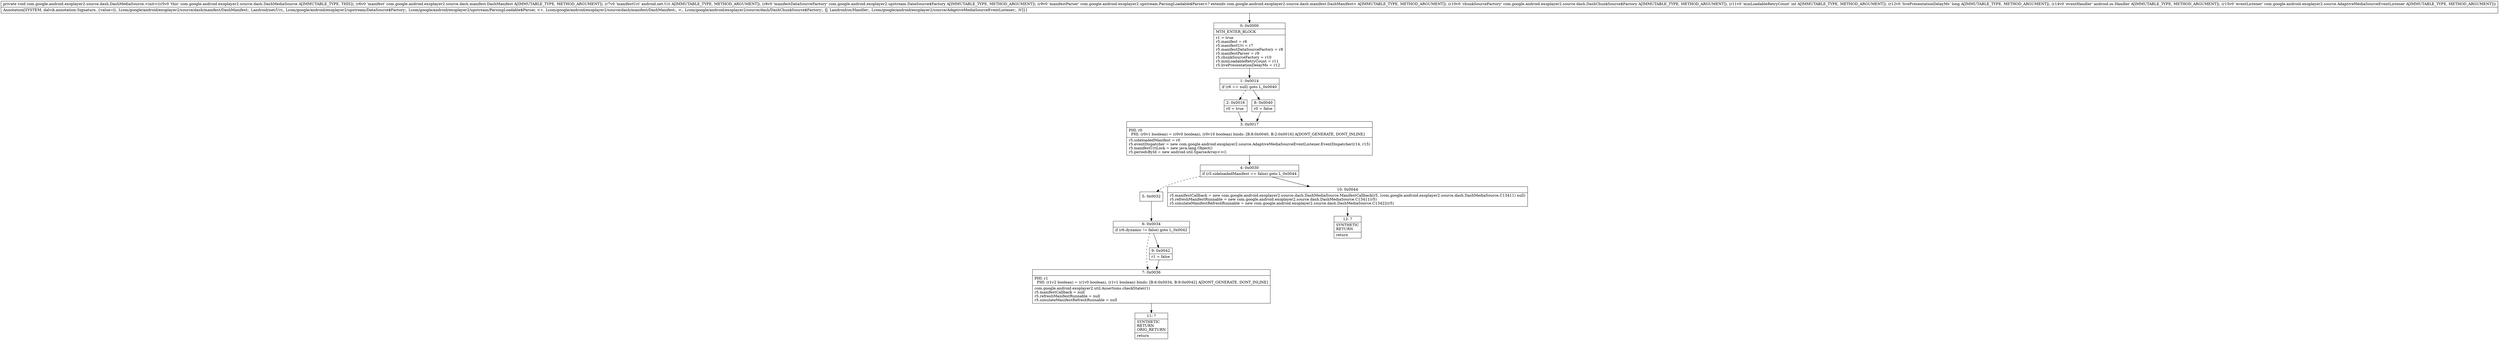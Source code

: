 digraph "CFG forcom.google.android.exoplayer2.source.dash.DashMediaSource.\<init\>(Lcom\/google\/android\/exoplayer2\/source\/dash\/manifest\/DashManifest;Landroid\/net\/Uri;Lcom\/google\/android\/exoplayer2\/upstream\/DataSource$Factory;Lcom\/google\/android\/exoplayer2\/upstream\/ParsingLoadable$Parser;Lcom\/google\/android\/exoplayer2\/source\/dash\/DashChunkSource$Factory;IJLandroid\/os\/Handler;Lcom\/google\/android\/exoplayer2\/source\/AdaptiveMediaSourceEventListener;)V" {
Node_0 [shape=record,label="{0\:\ 0x0000|MTH_ENTER_BLOCK\l|r1 = true\lr5.manifest = r6\lr5.manifestUri = r7\lr5.manifestDataSourceFactory = r8\lr5.manifestParser = r9\lr5.chunkSourceFactory = r10\lr5.minLoadableRetryCount = r11\lr5.livePresentationDelayMs = r12\l}"];
Node_1 [shape=record,label="{1\:\ 0x0014|if (r6 == null) goto L_0x0040\l}"];
Node_2 [shape=record,label="{2\:\ 0x0016|r0 = true\l}"];
Node_3 [shape=record,label="{3\:\ 0x0017|PHI: r0 \l  PHI: (r0v1 boolean) = (r0v0 boolean), (r0v10 boolean) binds: [B:8:0x0040, B:2:0x0016] A[DONT_GENERATE, DONT_INLINE]\l|r5.sideloadedManifest = r0\lr5.eventDispatcher = new com.google.android.exoplayer2.source.AdaptiveMediaSourceEventListener.EventDispatcher(r14, r15)\lr5.manifestUriLock = new java.lang.Object()\lr5.periodsById = new android.util.SparseArray\<\>()\l}"];
Node_4 [shape=record,label="{4\:\ 0x0030|if (r5.sideloadedManifest == false) goto L_0x0044\l}"];
Node_5 [shape=record,label="{5\:\ 0x0032}"];
Node_6 [shape=record,label="{6\:\ 0x0034|if (r6.dynamic != false) goto L_0x0042\l}"];
Node_7 [shape=record,label="{7\:\ 0x0036|PHI: r1 \l  PHI: (r1v2 boolean) = (r1v0 boolean), (r1v1 boolean) binds: [B:6:0x0034, B:9:0x0042] A[DONT_GENERATE, DONT_INLINE]\l|com.google.android.exoplayer2.util.Assertions.checkState(r1)\lr5.manifestCallback = null\lr5.refreshManifestRunnable = null\lr5.simulateManifestRefreshRunnable = null\l}"];
Node_8 [shape=record,label="{8\:\ 0x0040|r0 = false\l}"];
Node_9 [shape=record,label="{9\:\ 0x0042|r1 = false\l}"];
Node_10 [shape=record,label="{10\:\ 0x0044|r5.manifestCallback = new com.google.android.exoplayer2.source.dash.DashMediaSource.ManifestCallback(r5, (com.google.android.exoplayer2.source.dash.DashMediaSource.C13411) null)\lr5.refreshManifestRunnable = new com.google.android.exoplayer2.source.dash.DashMediaSource.C13411(r5)\lr5.simulateManifestRefreshRunnable = new com.google.android.exoplayer2.source.dash.DashMediaSource.C13422(r5)\l}"];
Node_11 [shape=record,label="{11\:\ ?|SYNTHETIC\lRETURN\lORIG_RETURN\l|return\l}"];
Node_12 [shape=record,label="{12\:\ ?|SYNTHETIC\lRETURN\l|return\l}"];
MethodNode[shape=record,label="{private void com.google.android.exoplayer2.source.dash.DashMediaSource.\<init\>((r5v0 'this' com.google.android.exoplayer2.source.dash.DashMediaSource A[IMMUTABLE_TYPE, THIS]), (r6v0 'manifest' com.google.android.exoplayer2.source.dash.manifest.DashManifest A[IMMUTABLE_TYPE, METHOD_ARGUMENT]), (r7v0 'manifestUri' android.net.Uri A[IMMUTABLE_TYPE, METHOD_ARGUMENT]), (r8v0 'manifestDataSourceFactory' com.google.android.exoplayer2.upstream.DataSource$Factory A[IMMUTABLE_TYPE, METHOD_ARGUMENT]), (r9v0 'manifestParser' com.google.android.exoplayer2.upstream.ParsingLoadable$Parser\<? extends com.google.android.exoplayer2.source.dash.manifest.DashManifest\> A[IMMUTABLE_TYPE, METHOD_ARGUMENT]), (r10v0 'chunkSourceFactory' com.google.android.exoplayer2.source.dash.DashChunkSource$Factory A[IMMUTABLE_TYPE, METHOD_ARGUMENT]), (r11v0 'minLoadableRetryCount' int A[IMMUTABLE_TYPE, METHOD_ARGUMENT]), (r12v0 'livePresentationDelayMs' long A[IMMUTABLE_TYPE, METHOD_ARGUMENT]), (r14v0 'eventHandler' android.os.Handler A[IMMUTABLE_TYPE, METHOD_ARGUMENT]), (r15v0 'eventListener' com.google.android.exoplayer2.source.AdaptiveMediaSourceEventListener A[IMMUTABLE_TYPE, METHOD_ARGUMENT]))  | Annotation[SYSTEM, dalvik.annotation.Signature, \{value=[(, Lcom\/google\/android\/exoplayer2\/source\/dash\/manifest\/DashManifest;, Landroid\/net\/Uri;, Lcom\/google\/android\/exoplayer2\/upstream\/DataSource$Factory;, Lcom\/google\/android\/exoplayer2\/upstream\/ParsingLoadable$Parser, \<+, Lcom\/google\/android\/exoplayer2\/source\/dash\/manifest\/DashManifest;, \>;, Lcom\/google\/android\/exoplayer2\/source\/dash\/DashChunkSource$Factory;, IJ, Landroid\/os\/Handler;, Lcom\/google\/android\/exoplayer2\/source\/AdaptiveMediaSourceEventListener;, )V]\}]\l}"];
MethodNode -> Node_0;
Node_0 -> Node_1;
Node_1 -> Node_2[style=dashed];
Node_1 -> Node_8;
Node_2 -> Node_3;
Node_3 -> Node_4;
Node_4 -> Node_5[style=dashed];
Node_4 -> Node_10;
Node_5 -> Node_6;
Node_6 -> Node_7[style=dashed];
Node_6 -> Node_9;
Node_7 -> Node_11;
Node_8 -> Node_3;
Node_9 -> Node_7;
Node_10 -> Node_12;
}

